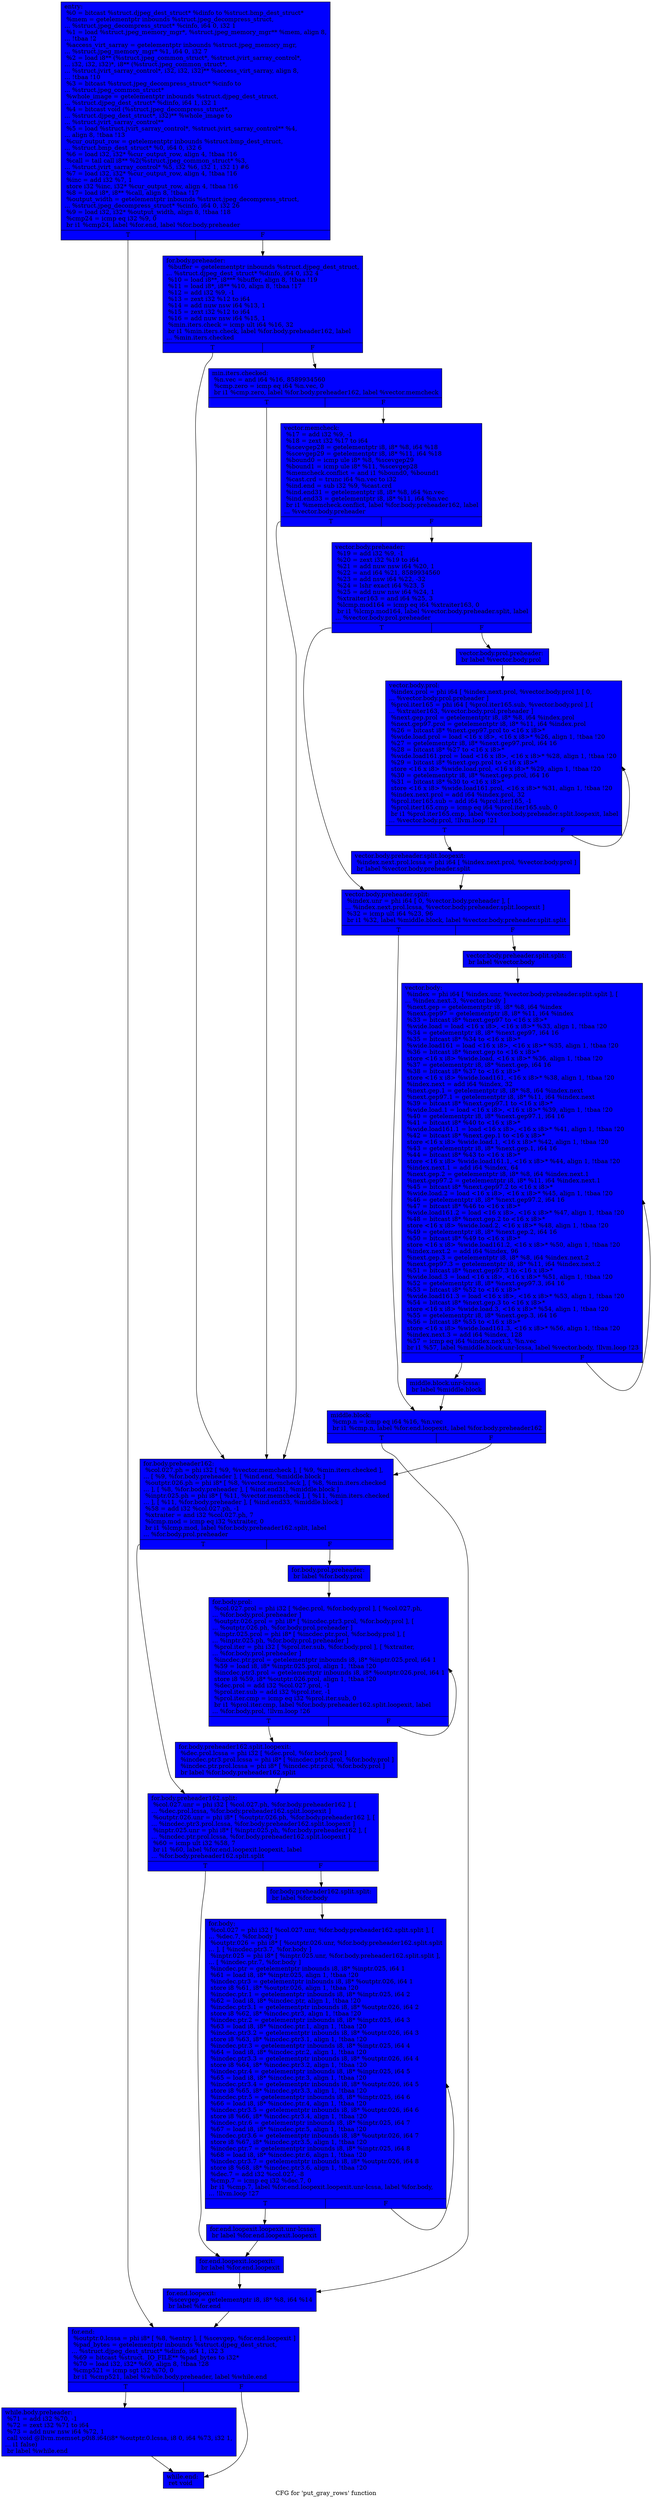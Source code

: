 digraph "CFG for 'put_gray_rows' function" {
	label="CFG for 'put_gray_rows' function";

	Node0x4fb0f10 [shape=record, style = filled, fillcolor = blue,  style = filled, fillcolor = blue, label="{entry:\l  %0 = bitcast %struct.djpeg_dest_struct* %dinfo to %struct.bmp_dest_struct*\l  %mem = getelementptr inbounds %struct.jpeg_decompress_struct,\l... %struct.jpeg_decompress_struct* %cinfo, i64 0, i32 1\l  %1 = load %struct.jpeg_memory_mgr*, %struct.jpeg_memory_mgr** %mem, align 8,\l... !tbaa !2\l  %access_virt_sarray = getelementptr inbounds %struct.jpeg_memory_mgr,\l... %struct.jpeg_memory_mgr* %1, i64 0, i32 7\l  %2 = load i8** (%struct.jpeg_common_struct*, %struct.jvirt_sarray_control*,\l... i32, i32, i32)*, i8** (%struct.jpeg_common_struct*,\l... %struct.jvirt_sarray_control*, i32, i32, i32)** %access_virt_sarray, align 8,\l... !tbaa !10\l  %3 = bitcast %struct.jpeg_decompress_struct* %cinfo to\l... %struct.jpeg_common_struct*\l  %whole_image = getelementptr inbounds %struct.djpeg_dest_struct,\l... %struct.djpeg_dest_struct* %dinfo, i64 1, i32 1\l  %4 = bitcast void (%struct.jpeg_decompress_struct*,\l... %struct.djpeg_dest_struct*, i32)** %whole_image to\l... %struct.jvirt_sarray_control**\l  %5 = load %struct.jvirt_sarray_control*, %struct.jvirt_sarray_control** %4,\l... align 8, !tbaa !13\l  %cur_output_row = getelementptr inbounds %struct.bmp_dest_struct,\l... %struct.bmp_dest_struct* %0, i64 0, i32 6\l  %6 = load i32, i32* %cur_output_row, align 4, !tbaa !16\l  %call = tail call i8** %2(%struct.jpeg_common_struct* %3,\l... %struct.jvirt_sarray_control* %5, i32 %6, i32 1, i32 1) #6\l  %7 = load i32, i32* %cur_output_row, align 4, !tbaa !16\l  %inc = add i32 %7, 1\l  store i32 %inc, i32* %cur_output_row, align 4, !tbaa !16\l  %8 = load i8*, i8** %call, align 8, !tbaa !17\l  %output_width = getelementptr inbounds %struct.jpeg_decompress_struct,\l... %struct.jpeg_decompress_struct* %cinfo, i64 0, i32 26\l  %9 = load i32, i32* %output_width, align 8, !tbaa !18\l  %cmp24 = icmp eq i32 %9, 0\l  br i1 %cmp24, label %for.end, label %for.body.preheader\l|{<s0>T|<s1>F}}"];
	Node0x4fb0f10:s0 -> Node0x4fb1b90;
	Node0x4fb0f10:s1 -> Node0x4fb0ea0;
	Node0x4fb0ea0 [shape=record, style = filled, fillcolor = blue,  style = filled, fillcolor = blue, label="{for.body.preheader:                               \l  %buffer = getelementptr inbounds %struct.djpeg_dest_struct,\l... %struct.djpeg_dest_struct* %dinfo, i64 0, i32 4\l  %10 = load i8**, i8*** %buffer, align 8, !tbaa !19\l  %11 = load i8*, i8** %10, align 8, !tbaa !17\l  %12 = add i32 %9, -1\l  %13 = zext i32 %12 to i64\l  %14 = add nuw nsw i64 %13, 1\l  %15 = zext i32 %12 to i64\l  %16 = add nuw nsw i64 %15, 1\l  %min.iters.check = icmp ult i64 %16, 32\l  br i1 %min.iters.check, label %for.body.preheader162, label\l... %min.iters.checked\l|{<s0>T|<s1>F}}"];
	Node0x4fb0ea0:s0 -> Node0x4fb2b50;
	Node0x4fb0ea0:s1 -> Node0x4fb2c50;
	Node0x4fb2c50 [shape=record, style = filled, fillcolor = blue,  style = filled, fillcolor = blue, label="{min.iters.checked:                                \l  %n.vec = and i64 %16, 8589934560\l  %cmp.zero = icmp eq i64 %n.vec, 0\l  br i1 %cmp.zero, label %for.body.preheader162, label %vector.memcheck\l|{<s0>T|<s1>F}}"];
	Node0x4fb2c50:s0 -> Node0x4fb2b50;
	Node0x4fb2c50:s1 -> Node0x4fb2f50;
	Node0x4fb2f50 [shape=record, style = filled, fillcolor = blue,  style = filled, fillcolor = blue, label="{vector.memcheck:                                  \l  %17 = add i32 %9, -1\l  %18 = zext i32 %17 to i64\l  %scevgep28 = getelementptr i8, i8* %8, i64 %18\l  %scevgep29 = getelementptr i8, i8* %11, i64 %18\l  %bound0 = icmp ule i8* %8, %scevgep29\l  %bound1 = icmp ule i8* %11, %scevgep28\l  %memcheck.conflict = and i1 %bound0, %bound1\l  %cast.crd = trunc i64 %n.vec to i32\l  %ind.end = sub i32 %9, %cast.crd\l  %ind.end31 = getelementptr i8, i8* %8, i64 %n.vec\l  %ind.end33 = getelementptr i8, i8* %11, i64 %n.vec\l  br i1 %memcheck.conflict, label %for.body.preheader162, label\l... %vector.body.preheader\l|{<s0>T|<s1>F}}"];
	Node0x4fb2f50:s0 -> Node0x4fb2b50;
	Node0x4fb2f50:s1 -> Node0x4fb3890;
	Node0x4fb3890 [shape=record, style = filled, fillcolor = blue,  style = filled, fillcolor = blue, label="{vector.body.preheader:                            \l  %19 = add i32 %9, -1\l  %20 = zext i32 %19 to i64\l  %21 = add nuw nsw i64 %20, 1\l  %22 = and i64 %21, 8589934560\l  %23 = add nsw i64 %22, -32\l  %24 = lshr exact i64 %23, 5\l  %25 = add nuw nsw i64 %24, 1\l  %xtraiter163 = and i64 %25, 3\l  %lcmp.mod164 = icmp eq i64 %xtraiter163, 0\l  br i1 %lcmp.mod164, label %vector.body.preheader.split, label\l... %vector.body.prol.preheader\l|{<s0>T|<s1>F}}"];
	Node0x4fb3890:s0 -> Node0x4fb3ec0;
	Node0x4fb3890:s1 -> Node0x4fb3fe0;
	Node0x4fb3fe0 [shape=record, style = filled, fillcolor = blue,  style = filled, fillcolor = blue, label="{vector.body.prol.preheader:                       \l  br label %vector.body.prol\l}"];
	Node0x4fb3fe0 -> Node0x4fb4190;
	Node0x4fb4190 [shape=record, style = filled, fillcolor = blue,  style = filled, fillcolor = blue, label="{vector.body.prol:                                 \l  %index.prol = phi i64 [ %index.next.prol, %vector.body.prol ], [ 0,\l... %vector.body.prol.preheader ]\l  %prol.iter165 = phi i64 [ %prol.iter165.sub, %vector.body.prol ], [\l... %xtraiter163, %vector.body.prol.preheader ]\l  %next.gep.prol = getelementptr i8, i8* %8, i64 %index.prol\l  %next.gep97.prol = getelementptr i8, i8* %11, i64 %index.prol\l  %26 = bitcast i8* %next.gep97.prol to \<16 x i8\>*\l  %wide.load.prol = load \<16 x i8\>, \<16 x i8\>* %26, align 1, !tbaa !20\l  %27 = getelementptr i8, i8* %next.gep97.prol, i64 16\l  %28 = bitcast i8* %27 to \<16 x i8\>*\l  %wide.load161.prol = load \<16 x i8\>, \<16 x i8\>* %28, align 1, !tbaa !20\l  %29 = bitcast i8* %next.gep.prol to \<16 x i8\>*\l  store \<16 x i8\> %wide.load.prol, \<16 x i8\>* %29, align 1, !tbaa !20\l  %30 = getelementptr i8, i8* %next.gep.prol, i64 16\l  %31 = bitcast i8* %30 to \<16 x i8\>*\l  store \<16 x i8\> %wide.load161.prol, \<16 x i8\>* %31, align 1, !tbaa !20\l  %index.next.prol = add i64 %index.prol, 32\l  %prol.iter165.sub = add i64 %prol.iter165, -1\l  %prol.iter165.cmp = icmp eq i64 %prol.iter165.sub, 0\l  br i1 %prol.iter165.cmp, label %vector.body.preheader.split.loopexit, label\l... %vector.body.prol, !llvm.loop !21\l|{<s0>T|<s1>F}}"];
	Node0x4fb4190:s0 -> Node0x4fb5370;
	Node0x4fb4190:s1 -> Node0x4fb4190;
	Node0x4fb5370 [shape=record, style = filled, fillcolor = blue,  style = filled, fillcolor = blue, label="{vector.body.preheader.split.loopexit:             \l  %index.next.prol.lcssa = phi i64 [ %index.next.prol, %vector.body.prol ]\l  br label %vector.body.preheader.split\l}"];
	Node0x4fb5370 -> Node0x4fb3ec0;
	Node0x4fb3ec0 [shape=record, style = filled, fillcolor = blue,  style = filled, fillcolor = blue, label="{vector.body.preheader.split:                      \l  %index.unr = phi i64 [ 0, %vector.body.preheader ], [\l... %index.next.prol.lcssa, %vector.body.preheader.split.loopexit ]\l  %32 = icmp ult i64 %23, 96\l  br i1 %32, label %middle.block, label %vector.body.preheader.split.split\l|{<s0>T|<s1>F}}"];
	Node0x4fb3ec0:s0 -> Node0x4fb2a10;
	Node0x4fb3ec0:s1 -> Node0x4fb2ac0;
	Node0x4fb2ac0 [shape=record, style = filled, fillcolor = blue,  style = filled, fillcolor = blue, label="{vector.body.preheader.split.split:                \l  br label %vector.body\l}"];
	Node0x4fb2ac0 -> Node0x4fb34a0;
	Node0x4fb34a0 [shape=record, style = filled, fillcolor = blue,  style = filled, fillcolor = blue, label="{vector.body:                                      \l  %index = phi i64 [ %index.unr, %vector.body.preheader.split.split ], [\l... %index.next.3, %vector.body ]\l  %next.gep = getelementptr i8, i8* %8, i64 %index\l  %next.gep97 = getelementptr i8, i8* %11, i64 %index\l  %33 = bitcast i8* %next.gep97 to \<16 x i8\>*\l  %wide.load = load \<16 x i8\>, \<16 x i8\>* %33, align 1, !tbaa !20\l  %34 = getelementptr i8, i8* %next.gep97, i64 16\l  %35 = bitcast i8* %34 to \<16 x i8\>*\l  %wide.load161 = load \<16 x i8\>, \<16 x i8\>* %35, align 1, !tbaa !20\l  %36 = bitcast i8* %next.gep to \<16 x i8\>*\l  store \<16 x i8\> %wide.load, \<16 x i8\>* %36, align 1, !tbaa !20\l  %37 = getelementptr i8, i8* %next.gep, i64 16\l  %38 = bitcast i8* %37 to \<16 x i8\>*\l  store \<16 x i8\> %wide.load161, \<16 x i8\>* %38, align 1, !tbaa !20\l  %index.next = add i64 %index, 32\l  %next.gep.1 = getelementptr i8, i8* %8, i64 %index.next\l  %next.gep97.1 = getelementptr i8, i8* %11, i64 %index.next\l  %39 = bitcast i8* %next.gep97.1 to \<16 x i8\>*\l  %wide.load.1 = load \<16 x i8\>, \<16 x i8\>* %39, align 1, !tbaa !20\l  %40 = getelementptr i8, i8* %next.gep97.1, i64 16\l  %41 = bitcast i8* %40 to \<16 x i8\>*\l  %wide.load161.1 = load \<16 x i8\>, \<16 x i8\>* %41, align 1, !tbaa !20\l  %42 = bitcast i8* %next.gep.1 to \<16 x i8\>*\l  store \<16 x i8\> %wide.load.1, \<16 x i8\>* %42, align 1, !tbaa !20\l  %43 = getelementptr i8, i8* %next.gep.1, i64 16\l  %44 = bitcast i8* %43 to \<16 x i8\>*\l  store \<16 x i8\> %wide.load161.1, \<16 x i8\>* %44, align 1, !tbaa !20\l  %index.next.1 = add i64 %index, 64\l  %next.gep.2 = getelementptr i8, i8* %8, i64 %index.next.1\l  %next.gep97.2 = getelementptr i8, i8* %11, i64 %index.next.1\l  %45 = bitcast i8* %next.gep97.2 to \<16 x i8\>*\l  %wide.load.2 = load \<16 x i8\>, \<16 x i8\>* %45, align 1, !tbaa !20\l  %46 = getelementptr i8, i8* %next.gep97.2, i64 16\l  %47 = bitcast i8* %46 to \<16 x i8\>*\l  %wide.load161.2 = load \<16 x i8\>, \<16 x i8\>* %47, align 1, !tbaa !20\l  %48 = bitcast i8* %next.gep.2 to \<16 x i8\>*\l  store \<16 x i8\> %wide.load.2, \<16 x i8\>* %48, align 1, !tbaa !20\l  %49 = getelementptr i8, i8* %next.gep.2, i64 16\l  %50 = bitcast i8* %49 to \<16 x i8\>*\l  store \<16 x i8\> %wide.load161.2, \<16 x i8\>* %50, align 1, !tbaa !20\l  %index.next.2 = add i64 %index, 96\l  %next.gep.3 = getelementptr i8, i8* %8, i64 %index.next.2\l  %next.gep97.3 = getelementptr i8, i8* %11, i64 %index.next.2\l  %51 = bitcast i8* %next.gep97.3 to \<16 x i8\>*\l  %wide.load.3 = load \<16 x i8\>, \<16 x i8\>* %51, align 1, !tbaa !20\l  %52 = getelementptr i8, i8* %next.gep97.3, i64 16\l  %53 = bitcast i8* %52 to \<16 x i8\>*\l  %wide.load161.3 = load \<16 x i8\>, \<16 x i8\>* %53, align 1, !tbaa !20\l  %54 = bitcast i8* %next.gep.3 to \<16 x i8\>*\l  store \<16 x i8\> %wide.load.3, \<16 x i8\>* %54, align 1, !tbaa !20\l  %55 = getelementptr i8, i8* %next.gep.3, i64 16\l  %56 = bitcast i8* %55 to \<16 x i8\>*\l  store \<16 x i8\> %wide.load161.3, \<16 x i8\>* %56, align 1, !tbaa !20\l  %index.next.3 = add i64 %index, 128\l  %57 = icmp eq i64 %index.next.3, %n.vec\l  br i1 %57, label %middle.block.unr-lcssa, label %vector.body, !llvm.loop !23\l|{<s0>T|<s1>F}}"];
	Node0x4fb34a0:s0 -> Node0x4f9f8e0;
	Node0x4fb34a0:s1 -> Node0x4fb34a0;
	Node0x4f9f8e0 [shape=record, style = filled, fillcolor = blue,  style = filled, fillcolor = blue, label="{middle.block.unr-lcssa:                           \l  br label %middle.block\l}"];
	Node0x4f9f8e0 -> Node0x4fb2a10;
	Node0x4fb2a10 [shape=record, style = filled, fillcolor = blue,  style = filled, fillcolor = blue, label="{middle.block:                                     \l  %cmp.n = icmp eq i64 %16, %n.vec\l  br i1 %cmp.n, label %for.end.loopexit, label %for.body.preheader162\l|{<s0>T|<s1>F}}"];
	Node0x4fb2a10:s0 -> Node0x4f9fb80;
	Node0x4fb2a10:s1 -> Node0x4fb2b50;
	Node0x4fb2b50 [shape=record, style = filled, fillcolor = blue, label="{for.body.preheader162:                            \l  %col.027.ph = phi i32 [ %9, %vector.memcheck ], [ %9, %min.iters.checked ],\l... [ %9, %for.body.preheader ], [ %ind.end, %middle.block ]\l  %outptr.026.ph = phi i8* [ %8, %vector.memcheck ], [ %8, %min.iters.checked\l... ], [ %8, %for.body.preheader ], [ %ind.end31, %middle.block ]\l  %inptr.025.ph = phi i8* [ %11, %vector.memcheck ], [ %11, %min.iters.checked\l... ], [ %11, %for.body.preheader ], [ %ind.end33, %middle.block ]\l  %58 = add i32 %col.027.ph, -1\l  %xtraiter = and i32 %col.027.ph, 7\l  %lcmp.mod = icmp eq i32 %xtraiter, 0\l  br i1 %lcmp.mod, label %for.body.preheader162.split, label\l... %for.body.prol.preheader\l|{<s0>T|<s1>F}}"];
	Node0x4fb2b50:s0 -> Node0x4fba470;
	Node0x4fb2b50:s1 -> Node0x4fba590;
	Node0x4fba590 [shape=record, style = filled, fillcolor = blue,  style = filled, fillcolor = blue, label="{for.body.prol.preheader:                          \l  br label %for.body.prol\l}"];
	Node0x4fba590 -> Node0x4fba700;
	Node0x4fba700 [shape=record, style = filled, fillcolor = blue,  style = filled, fillcolor = blue, label="{for.body.prol:                                    \l  %col.027.prol = phi i32 [ %dec.prol, %for.body.prol ], [ %col.027.ph,\l... %for.body.prol.preheader ]\l  %outptr.026.prol = phi i8* [ %incdec.ptr3.prol, %for.body.prol ], [\l... %outptr.026.ph, %for.body.prol.preheader ]\l  %inptr.025.prol = phi i8* [ %incdec.ptr.prol, %for.body.prol ], [\l... %inptr.025.ph, %for.body.prol.preheader ]\l  %prol.iter = phi i32 [ %prol.iter.sub, %for.body.prol ], [ %xtraiter,\l... %for.body.prol.preheader ]\l  %incdec.ptr.prol = getelementptr inbounds i8, i8* %inptr.025.prol, i64 1\l  %59 = load i8, i8* %inptr.025.prol, align 1, !tbaa !20\l  %incdec.ptr3.prol = getelementptr inbounds i8, i8* %outptr.026.prol, i64 1\l  store i8 %59, i8* %outptr.026.prol, align 1, !tbaa !20\l  %dec.prol = add i32 %col.027.prol, -1\l  %prol.iter.sub = add i32 %prol.iter, -1\l  %prol.iter.cmp = icmp eq i32 %prol.iter.sub, 0\l  br i1 %prol.iter.cmp, label %for.body.preheader162.split.loopexit, label\l... %for.body.prol, !llvm.loop !26\l|{<s0>T|<s1>F}}"];
	Node0x4fba700:s0 -> Node0x4fbb190;
	Node0x4fba700:s1 -> Node0x4fba700;
	Node0x4fbb190 [shape=record, style = filled, fillcolor = blue, label="{for.body.preheader162.split.loopexit:             \l  %dec.prol.lcssa = phi i32 [ %dec.prol, %for.body.prol ]\l  %incdec.ptr3.prol.lcssa = phi i8* [ %incdec.ptr3.prol, %for.body.prol ]\l  %incdec.ptr.prol.lcssa = phi i8* [ %incdec.ptr.prol, %for.body.prol ]\l  br label %for.body.preheader162.split\l}"];
	Node0x4fbb190 -> Node0x4fba470;
	Node0x4fba470 [shape=record, style = filled, fillcolor = blue, label="{for.body.preheader162.split:                      \l  %col.027.unr = phi i32 [ %col.027.ph, %for.body.preheader162 ], [\l... %dec.prol.lcssa, %for.body.preheader162.split.loopexit ]\l  %outptr.026.unr = phi i8* [ %outptr.026.ph, %for.body.preheader162 ], [\l... %incdec.ptr3.prol.lcssa, %for.body.preheader162.split.loopexit ]\l  %inptr.025.unr = phi i8* [ %inptr.025.ph, %for.body.preheader162 ], [\l... %incdec.ptr.prol.lcssa, %for.body.preheader162.split.loopexit ]\l  %60 = icmp ult i32 %58, 7\l  br i1 %60, label %for.end.loopexit.loopexit, label\l... %for.body.preheader162.split.split\l|{<s0>T|<s1>F}}"];
	Node0x4fba470:s0 -> Node0x4fb5b10;
	Node0x4fba470:s1 -> Node0x4fb5bf0;
	Node0x4fb5bf0 [shape=record, style = filled, fillcolor = blue, label="{for.body.preheader162.split.split:                \l  br label %for.body\l}"];
	Node0x4fb5bf0 -> Node0x4fb5da0;
	Node0x4fb5da0 [shape=record, style = filled, fillcolor = blue,  style = filled, fillcolor = blue, label="{for.body:                                         \l  %col.027 = phi i32 [ %col.027.unr, %for.body.preheader162.split.split ], [\l... %dec.7, %for.body ]\l  %outptr.026 = phi i8* [ %outptr.026.unr, %for.body.preheader162.split.split\l... ], [ %incdec.ptr3.7, %for.body ]\l  %inptr.025 = phi i8* [ %inptr.025.unr, %for.body.preheader162.split.split ],\l... [ %incdec.ptr.7, %for.body ]\l  %incdec.ptr = getelementptr inbounds i8, i8* %inptr.025, i64 1\l  %61 = load i8, i8* %inptr.025, align 1, !tbaa !20\l  %incdec.ptr3 = getelementptr inbounds i8, i8* %outptr.026, i64 1\l  store i8 %61, i8* %outptr.026, align 1, !tbaa !20\l  %incdec.ptr.1 = getelementptr inbounds i8, i8* %inptr.025, i64 2\l  %62 = load i8, i8* %incdec.ptr, align 1, !tbaa !20\l  %incdec.ptr3.1 = getelementptr inbounds i8, i8* %outptr.026, i64 2\l  store i8 %62, i8* %incdec.ptr3, align 1, !tbaa !20\l  %incdec.ptr.2 = getelementptr inbounds i8, i8* %inptr.025, i64 3\l  %63 = load i8, i8* %incdec.ptr.1, align 1, !tbaa !20\l  %incdec.ptr3.2 = getelementptr inbounds i8, i8* %outptr.026, i64 3\l  store i8 %63, i8* %incdec.ptr3.1, align 1, !tbaa !20\l  %incdec.ptr.3 = getelementptr inbounds i8, i8* %inptr.025, i64 4\l  %64 = load i8, i8* %incdec.ptr.2, align 1, !tbaa !20\l  %incdec.ptr3.3 = getelementptr inbounds i8, i8* %outptr.026, i64 4\l  store i8 %64, i8* %incdec.ptr3.2, align 1, !tbaa !20\l  %incdec.ptr.4 = getelementptr inbounds i8, i8* %inptr.025, i64 5\l  %65 = load i8, i8* %incdec.ptr.3, align 1, !tbaa !20\l  %incdec.ptr3.4 = getelementptr inbounds i8, i8* %outptr.026, i64 5\l  store i8 %65, i8* %incdec.ptr3.3, align 1, !tbaa !20\l  %incdec.ptr.5 = getelementptr inbounds i8, i8* %inptr.025, i64 6\l  %66 = load i8, i8* %incdec.ptr.4, align 1, !tbaa !20\l  %incdec.ptr3.5 = getelementptr inbounds i8, i8* %outptr.026, i64 6\l  store i8 %66, i8* %incdec.ptr3.4, align 1, !tbaa !20\l  %incdec.ptr.6 = getelementptr inbounds i8, i8* %inptr.025, i64 7\l  %67 = load i8, i8* %incdec.ptr.5, align 1, !tbaa !20\l  %incdec.ptr3.6 = getelementptr inbounds i8, i8* %outptr.026, i64 7\l  store i8 %67, i8* %incdec.ptr3.5, align 1, !tbaa !20\l  %incdec.ptr.7 = getelementptr inbounds i8, i8* %inptr.025, i64 8\l  %68 = load i8, i8* %incdec.ptr.6, align 1, !tbaa !20\l  %incdec.ptr3.7 = getelementptr inbounds i8, i8* %outptr.026, i64 8\l  store i8 %68, i8* %incdec.ptr3.6, align 1, !tbaa !20\l  %dec.7 = add i32 %col.027, -8\l  %cmp.7 = icmp eq i32 %dec.7, 0\l  br i1 %cmp.7, label %for.end.loopexit.loopexit.unr-lcssa, label %for.body,\l... !llvm.loop !27\l|{<s0>T|<s1>F}}"];
	Node0x4fb5da0:s0 -> Node0x4fbda10;
	Node0x4fb5da0:s1 -> Node0x4fb5da0;
	Node0x4fbda10 [shape=record, style = filled, fillcolor = blue,  style = filled, fillcolor = blue, label="{for.end.loopexit.loopexit.unr-lcssa:              \l  br label %for.end.loopexit.loopexit\l}"];
	Node0x4fbda10 -> Node0x4fb5b10;
	Node0x4fb5b10 [shape=record, style = filled, fillcolor = blue,  style = filled, fillcolor = blue, label="{for.end.loopexit.loopexit:                        \l  br label %for.end.loopexit\l}"];
	Node0x4fb5b10 -> Node0x4f9fb80;
	Node0x4f9fb80 [shape=record, style = filled, fillcolor = blue,  style = filled, fillcolor = blue, label="{for.end.loopexit:                                 \l  %scevgep = getelementptr i8, i8* %8, i64 %14\l  br label %for.end\l}"];
	Node0x4f9fb80 -> Node0x4fb1b90;
	Node0x4fb1b90 [shape=record, style = filled, fillcolor = blue,  style = filled, fillcolor = blue, label="{for.end:                                          \l  %outptr.0.lcssa = phi i8* [ %8, %entry ], [ %scevgep, %for.end.loopexit ]\l  %pad_bytes = getelementptr inbounds %struct.djpeg_dest_struct,\l... %struct.djpeg_dest_struct* %dinfo, i64 1, i32 3\l  %69 = bitcast %struct._IO_FILE** %pad_bytes to i32*\l  %70 = load i32, i32* %69, align 8, !tbaa !28\l  %cmp521 = icmp sgt i32 %70, 0\l  br i1 %cmp521, label %while.body.preheader, label %while.end\l|{<s0>T|<s1>F}}"];
	Node0x4fb1b90:s0 -> Node0x4fbde90;
	Node0x4fb1b90:s1 -> Node0x4fbdf90;
	Node0x4fbde90 [shape=record, style = filled, fillcolor = blue, label="{while.body.preheader:                             \l  %71 = add i32 %70, -1\l  %72 = zext i32 %71 to i64\l  %73 = add nuw nsw i64 %72, 1\l  call void @llvm.memset.p0i8.i64(i8* %outptr.0.lcssa, i8 0, i64 %73, i32 1,\l... i1 false)\l  br label %while.end\l}"];
	Node0x4fbde90 -> Node0x4fbdf90;
	Node0x4fbdf90 [shape=record, style = filled, fillcolor = blue, label="{while.end:                                        \l  ret void\l}"];
}
